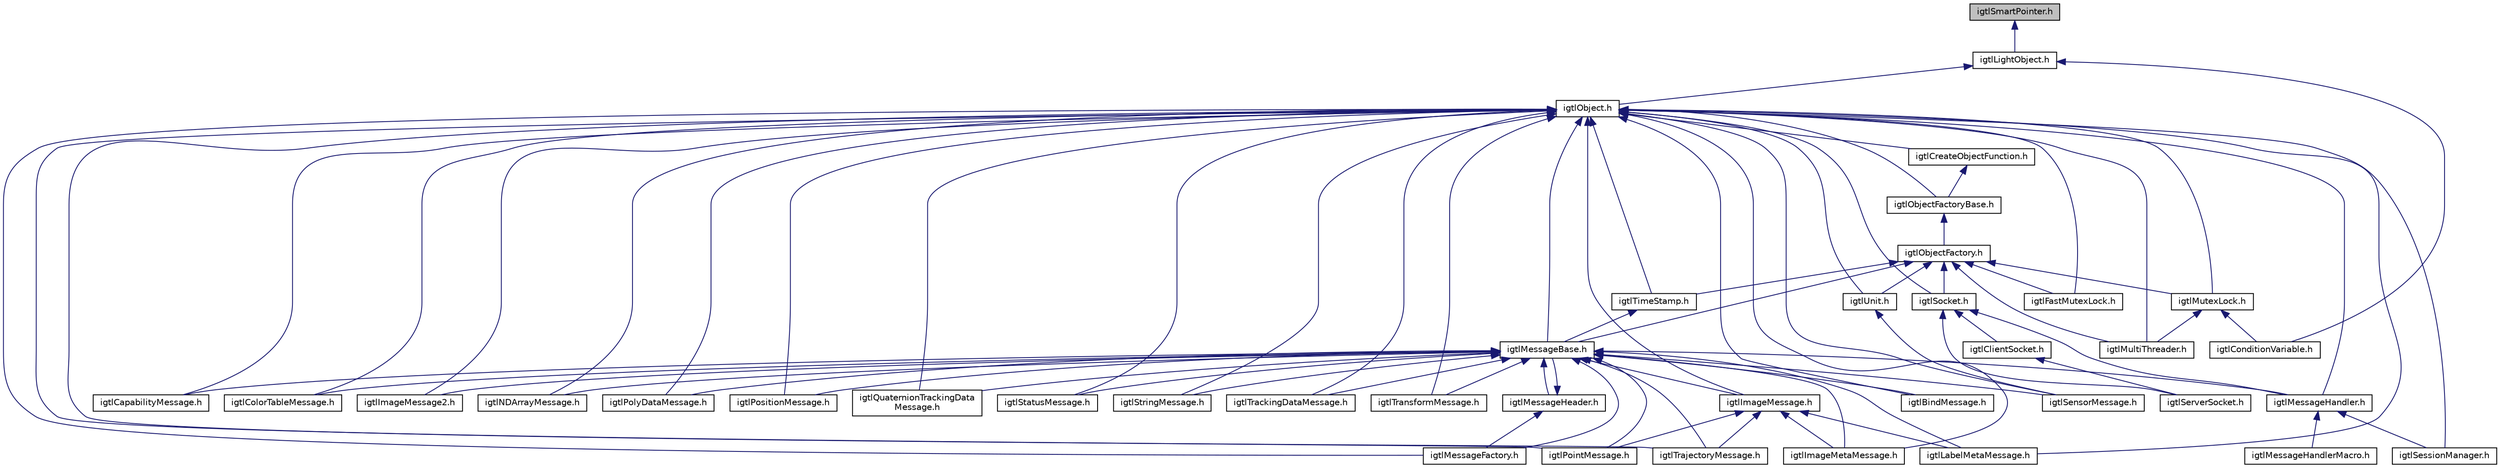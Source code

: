 digraph "igtlSmartPointer.h"
{
  edge [fontname="Helvetica",fontsize="10",labelfontname="Helvetica",labelfontsize="10"];
  node [fontname="Helvetica",fontsize="10",shape=record];
  Node1 [label="igtlSmartPointer.h",height=0.2,width=0.4,color="black", fillcolor="grey75", style="filled", fontcolor="black"];
  Node1 -> Node2 [dir="back",color="midnightblue",fontsize="10",style="solid",fontname="Helvetica"];
  Node2 [label="igtlLightObject.h",height=0.2,width=0.4,color="black", fillcolor="white", style="filled",URL="$igtlLightObject_8h.html"];
  Node2 -> Node3 [dir="back",color="midnightblue",fontsize="10",style="solid",fontname="Helvetica"];
  Node3 [label="igtlObject.h",height=0.2,width=0.4,color="black", fillcolor="white", style="filled",URL="$igtlObject_8h.html"];
  Node3 -> Node4 [dir="back",color="midnightblue",fontsize="10",style="solid",fontname="Helvetica"];
  Node4 [label="igtlBindMessage.h",height=0.2,width=0.4,color="black", fillcolor="white", style="filled",URL="$igtlBindMessage_8h.html"];
  Node3 -> Node5 [dir="back",color="midnightblue",fontsize="10",style="solid",fontname="Helvetica"];
  Node5 [label="igtlMessageBase.h",height=0.2,width=0.4,color="black", fillcolor="white", style="filled",URL="$igtlMessageBase_8h.html"];
  Node5 -> Node4 [dir="back",color="midnightblue",fontsize="10",style="solid",fontname="Helvetica"];
  Node5 -> Node6 [dir="back",color="midnightblue",fontsize="10",style="solid",fontname="Helvetica"];
  Node6 [label="igtlMessageHeader.h",height=0.2,width=0.4,color="black", fillcolor="white", style="filled",URL="$igtlMessageHeader_8h.html"];
  Node6 -> Node5 [dir="back",color="midnightblue",fontsize="10",style="solid",fontname="Helvetica"];
  Node6 -> Node7 [dir="back",color="midnightblue",fontsize="10",style="solid",fontname="Helvetica"];
  Node7 [label="igtlMessageFactory.h",height=0.2,width=0.4,color="black", fillcolor="white", style="filled",URL="$igtlMessageFactory_8h.html"];
  Node5 -> Node8 [dir="back",color="midnightblue",fontsize="10",style="solid",fontname="Helvetica"];
  Node8 [label="igtlCapabilityMessage.h",height=0.2,width=0.4,color="black", fillcolor="white", style="filled",URL="$igtlCapabilityMessage_8h.html"];
  Node5 -> Node9 [dir="back",color="midnightblue",fontsize="10",style="solid",fontname="Helvetica"];
  Node9 [label="igtlColorTableMessage.h",height=0.2,width=0.4,color="black", fillcolor="white", style="filled",URL="$igtlColorTableMessage_8h.html"];
  Node5 -> Node10 [dir="back",color="midnightblue",fontsize="10",style="solid",fontname="Helvetica"];
  Node10 [label="igtlImageMessage.h",height=0.2,width=0.4,color="black", fillcolor="white", style="filled",URL="$igtlImageMessage_8h.html"];
  Node10 -> Node11 [dir="back",color="midnightblue",fontsize="10",style="solid",fontname="Helvetica"];
  Node11 [label="igtlImageMetaMessage.h",height=0.2,width=0.4,color="black", fillcolor="white", style="filled",URL="$igtlImageMetaMessage_8h.html"];
  Node10 -> Node12 [dir="back",color="midnightblue",fontsize="10",style="solid",fontname="Helvetica"];
  Node12 [label="igtlLabelMetaMessage.h",height=0.2,width=0.4,color="black", fillcolor="white", style="filled",URL="$igtlLabelMetaMessage_8h.html"];
  Node10 -> Node13 [dir="back",color="midnightblue",fontsize="10",style="solid",fontname="Helvetica"];
  Node13 [label="igtlPointMessage.h",height=0.2,width=0.4,color="black", fillcolor="white", style="filled",URL="$igtlPointMessage_8h.html"];
  Node10 -> Node14 [dir="back",color="midnightblue",fontsize="10",style="solid",fontname="Helvetica"];
  Node14 [label="igtlTrajectoryMessage.h",height=0.2,width=0.4,color="black", fillcolor="white", style="filled",URL="$igtlTrajectoryMessage_8h.html"];
  Node5 -> Node15 [dir="back",color="midnightblue",fontsize="10",style="solid",fontname="Helvetica"];
  Node15 [label="igtlImageMessage2.h",height=0.2,width=0.4,color="black", fillcolor="white", style="filled",URL="$igtlImageMessage2_8h.html"];
  Node5 -> Node11 [dir="back",color="midnightblue",fontsize="10",style="solid",fontname="Helvetica"];
  Node5 -> Node12 [dir="back",color="midnightblue",fontsize="10",style="solid",fontname="Helvetica"];
  Node5 -> Node7 [dir="back",color="midnightblue",fontsize="10",style="solid",fontname="Helvetica"];
  Node5 -> Node16 [dir="back",color="midnightblue",fontsize="10",style="solid",fontname="Helvetica"];
  Node16 [label="igtlMessageHandler.h",height=0.2,width=0.4,color="black", fillcolor="white", style="filled",URL="$igtlMessageHandler_8h.html"];
  Node16 -> Node17 [dir="back",color="midnightblue",fontsize="10",style="solid",fontname="Helvetica"];
  Node17 [label="igtlMessageHandlerMacro.h",height=0.2,width=0.4,color="black", fillcolor="white", style="filled",URL="$igtlMessageHandlerMacro_8h.html"];
  Node16 -> Node18 [dir="back",color="midnightblue",fontsize="10",style="solid",fontname="Helvetica"];
  Node18 [label="igtlSessionManager.h",height=0.2,width=0.4,color="black", fillcolor="white", style="filled",URL="$igtlSessionManager_8h.html"];
  Node5 -> Node19 [dir="back",color="midnightblue",fontsize="10",style="solid",fontname="Helvetica"];
  Node19 [label="igtlNDArrayMessage.h",height=0.2,width=0.4,color="black", fillcolor="white", style="filled",URL="$igtlNDArrayMessage_8h.html"];
  Node5 -> Node13 [dir="back",color="midnightblue",fontsize="10",style="solid",fontname="Helvetica"];
  Node5 -> Node20 [dir="back",color="midnightblue",fontsize="10",style="solid",fontname="Helvetica"];
  Node20 [label="igtlPolyDataMessage.h",height=0.2,width=0.4,color="black", fillcolor="white", style="filled",URL="$igtlPolyDataMessage_8h.html"];
  Node5 -> Node21 [dir="back",color="midnightblue",fontsize="10",style="solid",fontname="Helvetica"];
  Node21 [label="igtlPositionMessage.h",height=0.2,width=0.4,color="black", fillcolor="white", style="filled",URL="$igtlPositionMessage_8h.html"];
  Node5 -> Node22 [dir="back",color="midnightblue",fontsize="10",style="solid",fontname="Helvetica"];
  Node22 [label="igtlQuaternionTrackingData\lMessage.h",height=0.2,width=0.4,color="black", fillcolor="white", style="filled",URL="$igtlQuaternionTrackingDataMessage_8h.html"];
  Node5 -> Node23 [dir="back",color="midnightblue",fontsize="10",style="solid",fontname="Helvetica"];
  Node23 [label="igtlSensorMessage.h",height=0.2,width=0.4,color="black", fillcolor="white", style="filled",URL="$igtlSensorMessage_8h.html"];
  Node5 -> Node24 [dir="back",color="midnightblue",fontsize="10",style="solid",fontname="Helvetica"];
  Node24 [label="igtlStatusMessage.h",height=0.2,width=0.4,color="black", fillcolor="white", style="filled",URL="$igtlStatusMessage_8h.html"];
  Node5 -> Node25 [dir="back",color="midnightblue",fontsize="10",style="solid",fontname="Helvetica"];
  Node25 [label="igtlStringMessage.h",height=0.2,width=0.4,color="black", fillcolor="white", style="filled",URL="$igtlStringMessage_8h.html"];
  Node5 -> Node26 [dir="back",color="midnightblue",fontsize="10",style="solid",fontname="Helvetica"];
  Node26 [label="igtlTrackingDataMessage.h",height=0.2,width=0.4,color="black", fillcolor="white", style="filled",URL="$igtlTrackingDataMessage_8h.html"];
  Node5 -> Node14 [dir="back",color="midnightblue",fontsize="10",style="solid",fontname="Helvetica"];
  Node5 -> Node27 [dir="back",color="midnightblue",fontsize="10",style="solid",fontname="Helvetica"];
  Node27 [label="igtlTransformMessage.h",height=0.2,width=0.4,color="black", fillcolor="white", style="filled",URL="$igtlTransformMessage_8h.html"];
  Node3 -> Node28 [dir="back",color="midnightblue",fontsize="10",style="solid",fontname="Helvetica"];
  Node28 [label="igtlObjectFactoryBase.h",height=0.2,width=0.4,color="black", fillcolor="white", style="filled",URL="$igtlObjectFactoryBase_8h.html"];
  Node28 -> Node29 [dir="back",color="midnightblue",fontsize="10",style="solid",fontname="Helvetica"];
  Node29 [label="igtlObjectFactory.h",height=0.2,width=0.4,color="black", fillcolor="white", style="filled",URL="$igtlObjectFactory_8h.html"];
  Node29 -> Node5 [dir="back",color="midnightblue",fontsize="10",style="solid",fontname="Helvetica"];
  Node29 -> Node30 [dir="back",color="midnightblue",fontsize="10",style="solid",fontname="Helvetica"];
  Node30 [label="igtlTimeStamp.h",height=0.2,width=0.4,color="black", fillcolor="white", style="filled",URL="$igtlTimeStamp_8h.html"];
  Node30 -> Node5 [dir="back",color="midnightblue",fontsize="10",style="solid",fontname="Helvetica"];
  Node29 -> Node31 [dir="back",color="midnightblue",fontsize="10",style="solid",fontname="Helvetica"];
  Node31 [label="igtlSocket.h",height=0.2,width=0.4,color="black", fillcolor="white", style="filled",URL="$igtlSocket_8h.html"];
  Node31 -> Node32 [dir="back",color="midnightblue",fontsize="10",style="solid",fontname="Helvetica"];
  Node32 [label="igtlClientSocket.h",height=0.2,width=0.4,color="black", fillcolor="white", style="filled",URL="$igtlClientSocket_8h.html"];
  Node32 -> Node33 [dir="back",color="midnightblue",fontsize="10",style="solid",fontname="Helvetica"];
  Node33 [label="igtlServerSocket.h",height=0.2,width=0.4,color="black", fillcolor="white", style="filled",URL="$igtlServerSocket_8h.html"];
  Node31 -> Node16 [dir="back",color="midnightblue",fontsize="10",style="solid",fontname="Helvetica"];
  Node31 -> Node33 [dir="back",color="midnightblue",fontsize="10",style="solid",fontname="Helvetica"];
  Node29 -> Node34 [dir="back",color="midnightblue",fontsize="10",style="solid",fontname="Helvetica"];
  Node34 [label="igtlMutexLock.h",height=0.2,width=0.4,color="black", fillcolor="white", style="filled",URL="$igtlMutexLock_8h.html"];
  Node34 -> Node35 [dir="back",color="midnightblue",fontsize="10",style="solid",fontname="Helvetica"];
  Node35 [label="igtlConditionVariable.h",height=0.2,width=0.4,color="black", fillcolor="white", style="filled",URL="$igtlConditionVariable_8h.html"];
  Node34 -> Node36 [dir="back",color="midnightblue",fontsize="10",style="solid",fontname="Helvetica"];
  Node36 [label="igtlMultiThreader.h",height=0.2,width=0.4,color="black", fillcolor="white", style="filled",URL="$igtlMultiThreader_8h.html"];
  Node29 -> Node37 [dir="back",color="midnightblue",fontsize="10",style="solid",fontname="Helvetica"];
  Node37 [label="igtlFastMutexLock.h",height=0.2,width=0.4,color="black", fillcolor="white", style="filled",URL="$igtlFastMutexLock_8h.html"];
  Node29 -> Node36 [dir="back",color="midnightblue",fontsize="10",style="solid",fontname="Helvetica"];
  Node29 -> Node38 [dir="back",color="midnightblue",fontsize="10",style="solid",fontname="Helvetica"];
  Node38 [label="igtlUnit.h",height=0.2,width=0.4,color="black", fillcolor="white", style="filled",URL="$igtlUnit_8h.html"];
  Node38 -> Node23 [dir="back",color="midnightblue",fontsize="10",style="solid",fontname="Helvetica"];
  Node3 -> Node39 [dir="back",color="midnightblue",fontsize="10",style="solid",fontname="Helvetica"];
  Node39 [label="igtlCreateObjectFunction.h",height=0.2,width=0.4,color="black", fillcolor="white", style="filled",URL="$igtlCreateObjectFunction_8h.html"];
  Node39 -> Node28 [dir="back",color="midnightblue",fontsize="10",style="solid",fontname="Helvetica"];
  Node3 -> Node30 [dir="back",color="midnightblue",fontsize="10",style="solid",fontname="Helvetica"];
  Node3 -> Node8 [dir="back",color="midnightblue",fontsize="10",style="solid",fontname="Helvetica"];
  Node3 -> Node31 [dir="back",color="midnightblue",fontsize="10",style="solid",fontname="Helvetica"];
  Node3 -> Node9 [dir="back",color="midnightblue",fontsize="10",style="solid",fontname="Helvetica"];
  Node3 -> Node34 [dir="back",color="midnightblue",fontsize="10",style="solid",fontname="Helvetica"];
  Node3 -> Node37 [dir="back",color="midnightblue",fontsize="10",style="solid",fontname="Helvetica"];
  Node3 -> Node10 [dir="back",color="midnightblue",fontsize="10",style="solid",fontname="Helvetica"];
  Node3 -> Node15 [dir="back",color="midnightblue",fontsize="10",style="solid",fontname="Helvetica"];
  Node3 -> Node11 [dir="back",color="midnightblue",fontsize="10",style="solid",fontname="Helvetica"];
  Node3 -> Node12 [dir="back",color="midnightblue",fontsize="10",style="solid",fontname="Helvetica"];
  Node3 -> Node7 [dir="back",color="midnightblue",fontsize="10",style="solid",fontname="Helvetica"];
  Node3 -> Node16 [dir="back",color="midnightblue",fontsize="10",style="solid",fontname="Helvetica"];
  Node3 -> Node36 [dir="back",color="midnightblue",fontsize="10",style="solid",fontname="Helvetica"];
  Node3 -> Node19 [dir="back",color="midnightblue",fontsize="10",style="solid",fontname="Helvetica"];
  Node3 -> Node13 [dir="back",color="midnightblue",fontsize="10",style="solid",fontname="Helvetica"];
  Node3 -> Node20 [dir="back",color="midnightblue",fontsize="10",style="solid",fontname="Helvetica"];
  Node3 -> Node21 [dir="back",color="midnightblue",fontsize="10",style="solid",fontname="Helvetica"];
  Node3 -> Node22 [dir="back",color="midnightblue",fontsize="10",style="solid",fontname="Helvetica"];
  Node3 -> Node23 [dir="back",color="midnightblue",fontsize="10",style="solid",fontname="Helvetica"];
  Node3 -> Node38 [dir="back",color="midnightblue",fontsize="10",style="solid",fontname="Helvetica"];
  Node3 -> Node18 [dir="back",color="midnightblue",fontsize="10",style="solid",fontname="Helvetica"];
  Node3 -> Node24 [dir="back",color="midnightblue",fontsize="10",style="solid",fontname="Helvetica"];
  Node3 -> Node25 [dir="back",color="midnightblue",fontsize="10",style="solid",fontname="Helvetica"];
  Node3 -> Node26 [dir="back",color="midnightblue",fontsize="10",style="solid",fontname="Helvetica"];
  Node3 -> Node14 [dir="back",color="midnightblue",fontsize="10",style="solid",fontname="Helvetica"];
  Node3 -> Node27 [dir="back",color="midnightblue",fontsize="10",style="solid",fontname="Helvetica"];
  Node2 -> Node35 [dir="back",color="midnightblue",fontsize="10",style="solid",fontname="Helvetica"];
}
